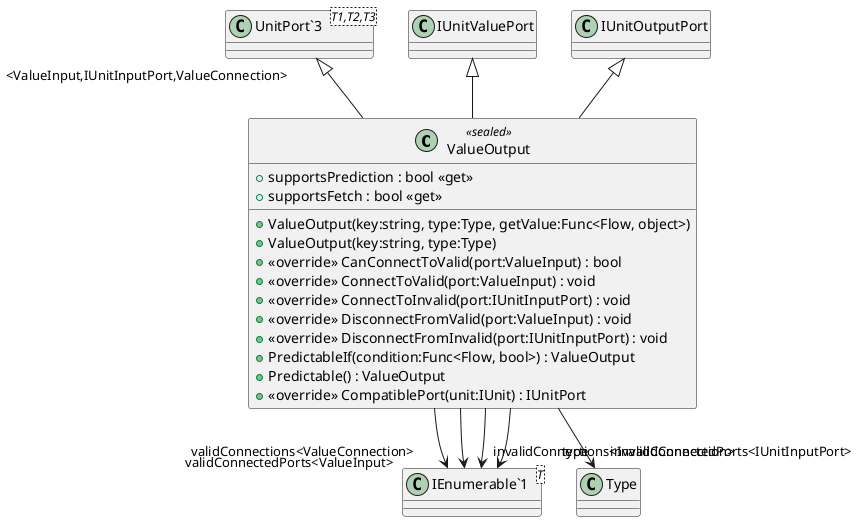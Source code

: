 @startuml
class ValueOutput <<sealed>> {
    + ValueOutput(key:string, type:Type, getValue:Func<Flow, object>)
    + ValueOutput(key:string, type:Type)
    + supportsPrediction : bool <<get>>
    + supportsFetch : bool <<get>>
    + <<override>> CanConnectToValid(port:ValueInput) : bool
    + <<override>> ConnectToValid(port:ValueInput) : void
    + <<override>> ConnectToInvalid(port:IUnitInputPort) : void
    + <<override>> DisconnectFromValid(port:ValueInput) : void
    + <<override>> DisconnectFromInvalid(port:IUnitInputPort) : void
    + PredictableIf(condition:Func<Flow, bool>) : ValueOutput
    + Predictable() : ValueOutput
    + <<override>> CompatiblePort(unit:IUnit) : IUnitPort
}
class "UnitPort`3"<T1,T2,T3> {
}
class "IEnumerable`1"<T> {
}
"UnitPort`3" "<ValueInput,IUnitInputPort,ValueConnection>" <|-- ValueOutput
IUnitValuePort <|-- ValueOutput
IUnitOutputPort <|-- ValueOutput
ValueOutput --> "type" Type
ValueOutput --> "validConnections<ValueConnection>" "IEnumerable`1"
ValueOutput --> "invalidConnections<InvalidConnection>" "IEnumerable`1"
ValueOutput --> "validConnectedPorts<ValueInput>" "IEnumerable`1"
ValueOutput --> "invalidConnectedPorts<IUnitInputPort>" "IEnumerable`1"
@enduml
